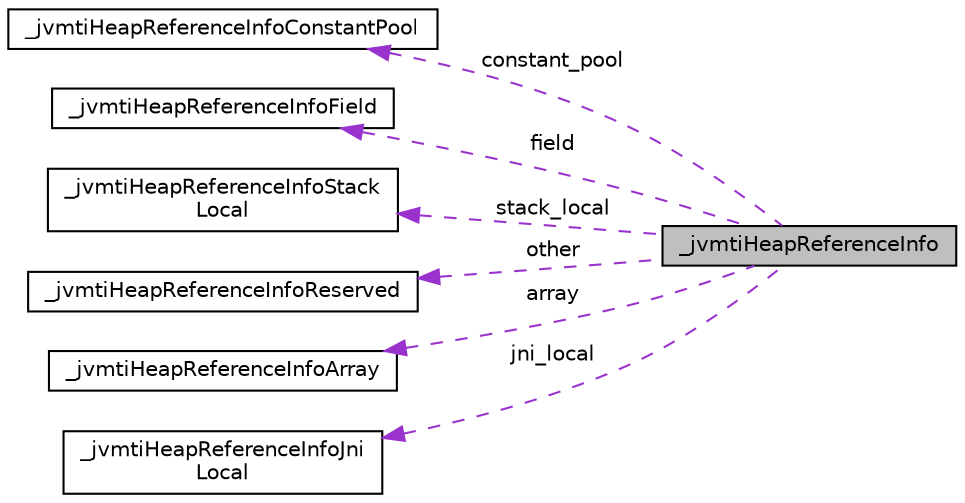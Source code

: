 digraph "_jvmtiHeapReferenceInfo"
{
 // LATEX_PDF_SIZE
  edge [fontname="Helvetica",fontsize="10",labelfontname="Helvetica",labelfontsize="10"];
  node [fontname="Helvetica",fontsize="10",shape=record];
  rankdir="LR";
  Node1 [label="_jvmtiHeapReferenceInfo",height=0.2,width=0.4,color="black", fillcolor="grey75", style="filled", fontcolor="black",tooltip=" "];
  Node2 -> Node1 [dir="back",color="darkorchid3",fontsize="10",style="dashed",label=" constant_pool" ,fontname="Helvetica"];
  Node2 [label="_jvmtiHeapReferenceInfoConstantPool",height=0.2,width=0.4,color="black", fillcolor="white", style="filled",URL="$struct__jvmti_heap_reference_info_constant_pool.html",tooltip=" "];
  Node3 -> Node1 [dir="back",color="darkorchid3",fontsize="10",style="dashed",label=" field" ,fontname="Helvetica"];
  Node3 [label="_jvmtiHeapReferenceInfoField",height=0.2,width=0.4,color="black", fillcolor="white", style="filled",URL="$struct__jvmti_heap_reference_info_field.html",tooltip=" "];
  Node4 -> Node1 [dir="back",color="darkorchid3",fontsize="10",style="dashed",label=" stack_local" ,fontname="Helvetica"];
  Node4 [label="_jvmtiHeapReferenceInfoStack\lLocal",height=0.2,width=0.4,color="black", fillcolor="white", style="filled",URL="$struct__jvmti_heap_reference_info_stack_local.html",tooltip=" "];
  Node5 -> Node1 [dir="back",color="darkorchid3",fontsize="10",style="dashed",label=" other" ,fontname="Helvetica"];
  Node5 [label="_jvmtiHeapReferenceInfoReserved",height=0.2,width=0.4,color="black", fillcolor="white", style="filled",URL="$struct__jvmti_heap_reference_info_reserved.html",tooltip=" "];
  Node6 -> Node1 [dir="back",color="darkorchid3",fontsize="10",style="dashed",label=" array" ,fontname="Helvetica"];
  Node6 [label="_jvmtiHeapReferenceInfoArray",height=0.2,width=0.4,color="black", fillcolor="white", style="filled",URL="$struct__jvmti_heap_reference_info_array.html",tooltip=" "];
  Node7 -> Node1 [dir="back",color="darkorchid3",fontsize="10",style="dashed",label=" jni_local" ,fontname="Helvetica"];
  Node7 [label="_jvmtiHeapReferenceInfoJni\lLocal",height=0.2,width=0.4,color="black", fillcolor="white", style="filled",URL="$struct__jvmti_heap_reference_info_jni_local.html",tooltip=" "];
}
